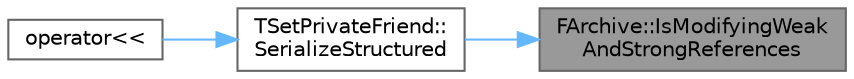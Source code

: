 digraph "FArchive::IsModifyingWeakAndStrongReferences"
{
 // INTERACTIVE_SVG=YES
 // LATEX_PDF_SIZE
  bgcolor="transparent";
  edge [fontname=Helvetica,fontsize=10,labelfontname=Helvetica,labelfontsize=10];
  node [fontname=Helvetica,fontsize=10,shape=box,height=0.2,width=0.4];
  rankdir="RL";
  Node1 [id="Node000001",label="FArchive::IsModifyingWeak\lAndStrongReferences",height=0.2,width=0.4,color="gray40", fillcolor="grey60", style="filled", fontcolor="black",tooltip="Returns true if this archive should modify/search weak object references as well as strong ones."];
  Node1 -> Node2 [id="edge1_Node000001_Node000002",dir="back",color="steelblue1",style="solid",tooltip=" "];
  Node2 [id="Node000002",label="TSetPrivateFriend::\lSerializeStructured",height=0.2,width=0.4,color="grey40", fillcolor="white", style="filled",URL="$dd/dd5/structTSetPrivateFriend.html#ab3d8d6d59f1061eb35b856a3950b333a",tooltip="Structured archive serializer."];
  Node2 -> Node3 [id="edge2_Node000002_Node000003",dir="back",color="steelblue1",style="solid",tooltip=" "];
  Node3 [id="Node000003",label="operator\<\<",height=0.2,width=0.4,color="grey40", fillcolor="white", style="filled",URL="$d4/d45/Set_8h.html#a153e5a23c82b2a34e5ec91ed4a09fbac",tooltip="Structured archive serializer."];
}
